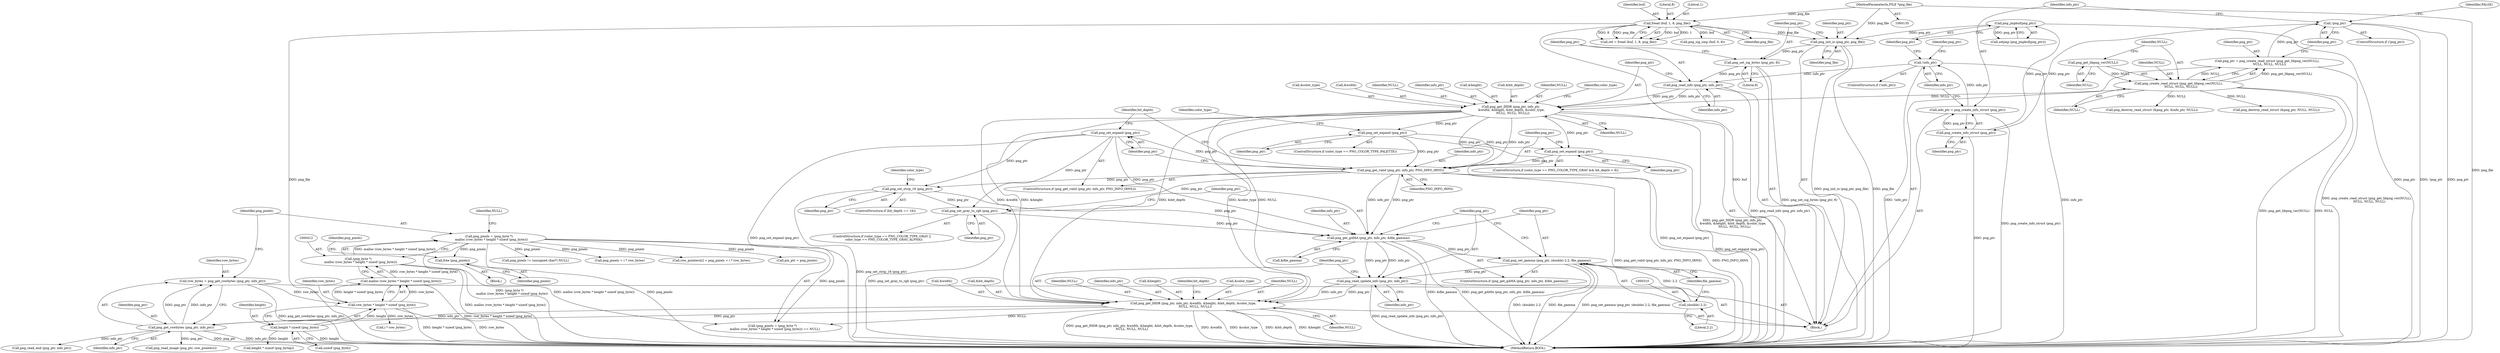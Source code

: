 digraph "0_Android_9d4853418ab2f754c2b63e091c29c5529b8b86ca_157@API" {
"1000449" [label="(Call,free (png_pixels))"];
"1000409" [label="(Call,png_pixels = (png_byte *)\n     malloc (row_bytes * height * sizeof (png_byte)))"];
"1000411" [label="(Call,(png_byte *)\n     malloc (row_bytes * height * sizeof (png_byte)))"];
"1000413" [label="(Call,malloc (row_bytes * height * sizeof (png_byte)))"];
"1000414" [label="(Call,row_bytes * height * sizeof (png_byte))"];
"1000402" [label="(Call,row_bytes = png_get_rowbytes (png_ptr, info_ptr))"];
"1000404" [label="(Call,png_get_rowbytes (png_ptr, info_ptr))"];
"1000316" [label="(Call,png_get_IHDR (png_ptr, info_ptr, &width, &height, &bit_depth, &color_type,\n    NULL, NULL, NULL))"];
"1000313" [label="(Call,png_read_update_info (png_ptr, info_ptr))"];
"1000302" [label="(Call,png_get_gAMA (png_ptr, info_ptr, &file_gamma))"];
"1000283" [label="(Call,png_set_expand (png_ptr))"];
"1000279" [label="(Call,png_get_valid (png_ptr, info_ptr, PNG_INFO_tRNS))"];
"1000266" [label="(Call,png_set_expand (png_ptr))"];
"1000248" [label="(Call,png_get_IHDR (png_ptr, info_ptr,\n &width, &height, &bit_depth, &color_type,\n    NULL, NULL, NULL))"];
"1000245" [label="(Call,png_read_info (png_ptr, info_ptr))"];
"1000242" [label="(Call,png_set_sig_bytes (png_ptr, 8))"];
"1000239" [label="(Call,png_init_io (png_ptr, png_file))"];
"1000228" [label="(Call,png_jmpbuf(png_ptr))"];
"1000213" [label="(Call,png_create_info_struct (png_ptr))"];
"1000207" [label="(Call,!png_ptr)"];
"1000198" [label="(Call,png_ptr = png_create_read_struct (png_get_libpng_ver(NULL),\n     NULL, NULL, NULL))"];
"1000200" [label="(Call,png_create_read_struct (png_get_libpng_ver(NULL),\n     NULL, NULL, NULL))"];
"1000201" [label="(Call,png_get_libpng_ver(NULL))"];
"1000177" [label="(Call,fread (buf, 1, 8, png_file))"];
"1000136" [label="(MethodParameterIn,FILE *png_file)"];
"1000216" [label="(Call,!info_ptr)"];
"1000211" [label="(Call,info_ptr = png_create_info_struct (png_ptr))"];
"1000276" [label="(Call,png_set_expand (png_ptr))"];
"1000299" [label="(Call,png_set_gray_to_rgb (png_ptr))"];
"1000289" [label="(Call,png_set_strip_16 (png_ptr))"];
"1000307" [label="(Call,png_set_gamma (png_ptr, (double) 2.2, file_gamma))"];
"1000309" [label="(Call,(double) 2.2)"];
"1000416" [label="(Call,height * sizeof (png_byte))"];
"1000249" [label="(Identifier,png_ptr)"];
"1000308" [label="(Identifier,png_ptr)"];
"1000199" [label="(Identifier,png_ptr)"];
"1000243" [label="(Identifier,png_ptr)"];
"1000402" [label="(Call,row_bytes = png_get_rowbytes (png_ptr, info_ptr))"];
"1000180" [label="(Literal,8)"];
"1000449" [label="(Call,free (png_pixels))"];
"1000207" [label="(Call,!png_ptr)"];
"1000304" [label="(Identifier,info_ptr)"];
"1000175" [label="(Call,ret = fread (buf, 1, 8, png_file))"];
"1000313" [label="(Call,png_read_update_info (png_ptr, info_ptr))"];
"1000415" [label="(Identifier,row_bytes)"];
"1000403" [label="(Identifier,row_bytes)"];
"1000271" [label="(Identifier,color_type)"];
"1000314" [label="(Identifier,png_ptr)"];
"1000309" [label="(Call,(double) 2.2)"];
"1000290" [label="(Identifier,png_ptr)"];
"1000285" [label="(ControlStructure,if (bit_depth == 16))"];
"1000307" [label="(Call,png_set_gamma (png_ptr, (double) 2.2, file_gamma))"];
"1000206" [label="(ControlStructure,if (!png_ptr))"];
"1000479" [label="(Call,png_read_end (png_ptr, info_ptr))"];
"1000418" [label="(Call,sizeof (png_byte))"];
"1000437" [label="(Call,height * sizeof (png_bytep))"];
"1000277" [label="(Identifier,png_ptr)"];
"1000204" [label="(Identifier,NULL)"];
"1000302" [label="(Call,png_get_gAMA (png_ptr, info_ptr, &file_gamma))"];
"1000405" [label="(Identifier,png_ptr)"];
"1000179" [label="(Literal,1)"];
"1000136" [label="(MethodParameterIn,FILE *png_file)"];
"1000266" [label="(Call,png_set_expand (png_ptr))"];
"1000212" [label="(Identifier,info_ptr)"];
"1000205" [label="(Identifier,NULL)"];
"1000413" [label="(Call,malloc (row_bytes * height * sizeof (png_byte)))"];
"1000253" [label="(Call,&height)"];
"1000311" [label="(Literal,2.2)"];
"1000178" [label="(Identifier,buf)"];
"1000319" [label="(Call,&width)"];
"1000255" [label="(Call,&bit_depth)"];
"1000323" [label="(Call,&bit_depth)"];
"1000227" [label="(Call,setjmp (png_jmpbuf(png_ptr)))"];
"1000450" [label="(Identifier,png_pixels)"];
"1000200" [label="(Call,png_create_read_struct (png_get_libpng_ver(NULL),\n     NULL, NULL, NULL))"];
"1000216" [label="(Call,!info_ptr)"];
"1000246" [label="(Identifier,png_ptr)"];
"1000231" [label="(Call,png_destroy_read_struct (&png_ptr, &info_ptr, NULL))"];
"1000259" [label="(Identifier,NULL)"];
"1000217" [label="(Identifier,info_ptr)"];
"1000280" [label="(Identifier,png_ptr)"];
"1000201" [label="(Call,png_get_libpng_ver(NULL))"];
"1000329" [label="(Identifier,NULL)"];
"1000417" [label="(Identifier,height)"];
"1000268" [label="(ControlStructure,if (color_type == PNG_COLOR_TYPE_GRAY && bit_depth < 8))"];
"1000312" [label="(Identifier,file_gamma)"];
"1000279" [label="(Call,png_get_valid (png_ptr, info_ptr, PNG_INFO_tRNS))"];
"1000244" [label="(Literal,8)"];
"1000332" [label="(Identifier,bit_depth)"];
"1000315" [label="(Identifier,info_ptr)"];
"1000299" [label="(Call,png_set_gray_to_rgb (png_ptr))"];
"1000221" [label="(Identifier,png_ptr)"];
"1000264" [label="(Identifier,color_type)"];
"1000325" [label="(Call,&color_type)"];
"1000240" [label="(Identifier,png_ptr)"];
"1000141" [label="(Block,)"];
"1000328" [label="(Identifier,NULL)"];
"1000276" [label="(Call,png_set_expand (png_ptr))"];
"1000300" [label="(Identifier,png_ptr)"];
"1000190" [label="(Call,png_sig_cmp (buf, 0, 8))"];
"1000411" [label="(Call,(png_byte *)\n     malloc (row_bytes * height * sizeof (png_byte)))"];
"1000408" [label="(Call,(png_pixels = (png_byte *)\n     malloc (row_bytes * height * sizeof (png_byte))) == NULL)"];
"1000208" [label="(Identifier,png_ptr)"];
"1000257" [label="(Call,&color_type)"];
"1000211" [label="(Call,info_ptr = png_create_info_struct (png_ptr))"];
"1000406" [label="(Identifier,info_ptr)"];
"1000241" [label="(Identifier,png_file)"];
"1000294" [label="(Identifier,color_type)"];
"1000198" [label="(Call,png_ptr = png_create_read_struct (png_get_libpng_ver(NULL),\n     NULL, NULL, NULL))"];
"1000239" [label="(Call,png_init_io (png_ptr, png_file))"];
"1000210" [label="(Identifier,FALSE)"];
"1000317" [label="(Identifier,png_ptr)"];
"1000442" [label="(Block,)"];
"1000214" [label="(Identifier,png_ptr)"];
"1000203" [label="(Identifier,NULL)"];
"1000177" [label="(Call,fread (buf, 1, 8, png_file))"];
"1000316" [label="(Call,png_get_IHDR (png_ptr, info_ptr, &width, &height, &bit_depth, &color_type,\n    NULL, NULL, NULL))"];
"1000202" [label="(Identifier,NULL)"];
"1000248" [label="(Call,png_get_IHDR (png_ptr, info_ptr,\n &width, &height, &bit_depth, &color_type,\n    NULL, NULL, NULL))"];
"1000305" [label="(Call,&file_gamma)"];
"1000327" [label="(Identifier,NULL)"];
"1000420" [label="(Identifier,NULL)"];
"1000452" [label="(Identifier,png_pixels)"];
"1000773" [label="(Call,png_pixels != (unsigned char*) NULL)"];
"1000471" [label="(Call,png_pixels + i * row_bytes)"];
"1000283" [label="(Call,png_set_expand (png_ptr))"];
"1000247" [label="(Identifier,info_ptr)"];
"1000476" [label="(Call,png_read_image (png_ptr, row_pointers))"];
"1000219" [label="(Call,png_destroy_read_struct (&png_ptr, NULL, NULL))"];
"1000410" [label="(Identifier,png_pixels)"];
"1000267" [label="(Identifier,png_ptr)"];
"1000291" [label="(ControlStructure,if (color_type == PNG_COLOR_TYPE_GRAY ||\n    color_type == PNG_COLOR_TYPE_GRAY_ALPHA))"];
"1000303" [label="(Identifier,png_ptr)"];
"1000278" [label="(ControlStructure,if (png_get_valid (png_ptr, info_ptr, PNG_INFO_tRNS)))"];
"1000242" [label="(Call,png_set_sig_bytes (png_ptr, 8))"];
"1000251" [label="(Call,&width)"];
"1000284" [label="(Identifier,png_ptr)"];
"1000213" [label="(Call,png_create_info_struct (png_ptr))"];
"1000260" [label="(Identifier,NULL)"];
"1000262" [label="(ControlStructure,if (color_type == PNG_COLOR_TYPE_PALETTE))"];
"1000301" [label="(ControlStructure,if (png_get_gAMA (png_ptr, info_ptr, &file_gamma)))"];
"1000318" [label="(Identifier,info_ptr)"];
"1000281" [label="(Identifier,info_ptr)"];
"1000282" [label="(Identifier,PNG_INFO_tRNS)"];
"1000287" [label="(Identifier,bit_depth)"];
"1000467" [label="(Call,row_pointers[i] = png_pixels + i * row_bytes)"];
"1000598" [label="(Call,pix_ptr = png_pixels)"];
"1000228" [label="(Call,png_jmpbuf(png_ptr))"];
"1000289" [label="(Call,png_set_strip_16 (png_ptr))"];
"1000414" [label="(Call,row_bytes * height * sizeof (png_byte))"];
"1000261" [label="(Identifier,NULL)"];
"1000404" [label="(Call,png_get_rowbytes (png_ptr, info_ptr))"];
"1000321" [label="(Call,&height)"];
"1000245" [label="(Call,png_read_info (png_ptr, info_ptr))"];
"1000181" [label="(Identifier,png_file)"];
"1000250" [label="(Identifier,info_ptr)"];
"1000782" [label="(MethodReturn,BOOL)"];
"1000416" [label="(Call,height * sizeof (png_byte))"];
"1000473" [label="(Call,i * row_bytes)"];
"1000409" [label="(Call,png_pixels = (png_byte *)\n     malloc (row_bytes * height * sizeof (png_byte)))"];
"1000215" [label="(ControlStructure,if (!info_ptr))"];
"1000229" [label="(Identifier,png_ptr)"];
"1000449" -> "1000442"  [label="AST: "];
"1000449" -> "1000450"  [label="CFG: "];
"1000450" -> "1000449"  [label="AST: "];
"1000452" -> "1000449"  [label="CFG: "];
"1000409" -> "1000449"  [label="DDG: png_pixels"];
"1000409" -> "1000408"  [label="AST: "];
"1000409" -> "1000411"  [label="CFG: "];
"1000410" -> "1000409"  [label="AST: "];
"1000411" -> "1000409"  [label="AST: "];
"1000420" -> "1000409"  [label="CFG: "];
"1000409" -> "1000782"  [label="DDG: (png_byte *)\n     malloc (row_bytes * height * sizeof (png_byte))"];
"1000409" -> "1000782"  [label="DDG: png_pixels"];
"1000409" -> "1000408"  [label="DDG: png_pixels"];
"1000411" -> "1000409"  [label="DDG: malloc (row_bytes * height * sizeof (png_byte))"];
"1000409" -> "1000467"  [label="DDG: png_pixels"];
"1000409" -> "1000471"  [label="DDG: png_pixels"];
"1000409" -> "1000598"  [label="DDG: png_pixels"];
"1000409" -> "1000773"  [label="DDG: png_pixels"];
"1000411" -> "1000413"  [label="CFG: "];
"1000412" -> "1000411"  [label="AST: "];
"1000413" -> "1000411"  [label="AST: "];
"1000411" -> "1000782"  [label="DDG: malloc (row_bytes * height * sizeof (png_byte))"];
"1000411" -> "1000408"  [label="DDG: malloc (row_bytes * height * sizeof (png_byte))"];
"1000413" -> "1000411"  [label="DDG: row_bytes * height * sizeof (png_byte)"];
"1000413" -> "1000414"  [label="CFG: "];
"1000414" -> "1000413"  [label="AST: "];
"1000413" -> "1000782"  [label="DDG: row_bytes * height * sizeof (png_byte)"];
"1000414" -> "1000413"  [label="DDG: row_bytes"];
"1000414" -> "1000413"  [label="DDG: height * sizeof (png_byte)"];
"1000414" -> "1000416"  [label="CFG: "];
"1000415" -> "1000414"  [label="AST: "];
"1000416" -> "1000414"  [label="AST: "];
"1000414" -> "1000782"  [label="DDG: height * sizeof (png_byte)"];
"1000414" -> "1000782"  [label="DDG: row_bytes"];
"1000402" -> "1000414"  [label="DDG: row_bytes"];
"1000416" -> "1000414"  [label="DDG: height"];
"1000414" -> "1000473"  [label="DDG: row_bytes"];
"1000402" -> "1000141"  [label="AST: "];
"1000402" -> "1000404"  [label="CFG: "];
"1000403" -> "1000402"  [label="AST: "];
"1000404" -> "1000402"  [label="AST: "];
"1000410" -> "1000402"  [label="CFG: "];
"1000402" -> "1000782"  [label="DDG: png_get_rowbytes (png_ptr, info_ptr)"];
"1000404" -> "1000402"  [label="DDG: png_ptr"];
"1000404" -> "1000402"  [label="DDG: info_ptr"];
"1000404" -> "1000406"  [label="CFG: "];
"1000405" -> "1000404"  [label="AST: "];
"1000406" -> "1000404"  [label="AST: "];
"1000404" -> "1000782"  [label="DDG: png_ptr"];
"1000404" -> "1000782"  [label="DDG: info_ptr"];
"1000316" -> "1000404"  [label="DDG: png_ptr"];
"1000316" -> "1000404"  [label="DDG: info_ptr"];
"1000404" -> "1000476"  [label="DDG: png_ptr"];
"1000404" -> "1000479"  [label="DDG: info_ptr"];
"1000316" -> "1000141"  [label="AST: "];
"1000316" -> "1000329"  [label="CFG: "];
"1000317" -> "1000316"  [label="AST: "];
"1000318" -> "1000316"  [label="AST: "];
"1000319" -> "1000316"  [label="AST: "];
"1000321" -> "1000316"  [label="AST: "];
"1000323" -> "1000316"  [label="AST: "];
"1000325" -> "1000316"  [label="AST: "];
"1000327" -> "1000316"  [label="AST: "];
"1000328" -> "1000316"  [label="AST: "];
"1000329" -> "1000316"  [label="AST: "];
"1000332" -> "1000316"  [label="CFG: "];
"1000316" -> "1000782"  [label="DDG: png_get_IHDR (png_ptr, info_ptr, &width, &height, &bit_depth, &color_type,\n    NULL, NULL, NULL)"];
"1000316" -> "1000782"  [label="DDG: &width"];
"1000316" -> "1000782"  [label="DDG: &color_type"];
"1000316" -> "1000782"  [label="DDG: &bit_depth"];
"1000316" -> "1000782"  [label="DDG: &height"];
"1000313" -> "1000316"  [label="DDG: png_ptr"];
"1000313" -> "1000316"  [label="DDG: info_ptr"];
"1000248" -> "1000316"  [label="DDG: &width"];
"1000248" -> "1000316"  [label="DDG: &height"];
"1000248" -> "1000316"  [label="DDG: &bit_depth"];
"1000248" -> "1000316"  [label="DDG: &color_type"];
"1000248" -> "1000316"  [label="DDG: NULL"];
"1000316" -> "1000408"  [label="DDG: NULL"];
"1000313" -> "1000141"  [label="AST: "];
"1000313" -> "1000315"  [label="CFG: "];
"1000314" -> "1000313"  [label="AST: "];
"1000315" -> "1000313"  [label="AST: "];
"1000317" -> "1000313"  [label="CFG: "];
"1000313" -> "1000782"  [label="DDG: png_read_update_info (png_ptr, info_ptr)"];
"1000302" -> "1000313"  [label="DDG: png_ptr"];
"1000302" -> "1000313"  [label="DDG: info_ptr"];
"1000307" -> "1000313"  [label="DDG: png_ptr"];
"1000302" -> "1000301"  [label="AST: "];
"1000302" -> "1000305"  [label="CFG: "];
"1000303" -> "1000302"  [label="AST: "];
"1000304" -> "1000302"  [label="AST: "];
"1000305" -> "1000302"  [label="AST: "];
"1000308" -> "1000302"  [label="CFG: "];
"1000314" -> "1000302"  [label="CFG: "];
"1000302" -> "1000782"  [label="DDG: &file_gamma"];
"1000302" -> "1000782"  [label="DDG: png_get_gAMA (png_ptr, info_ptr, &file_gamma)"];
"1000283" -> "1000302"  [label="DDG: png_ptr"];
"1000299" -> "1000302"  [label="DDG: png_ptr"];
"1000289" -> "1000302"  [label="DDG: png_ptr"];
"1000279" -> "1000302"  [label="DDG: png_ptr"];
"1000279" -> "1000302"  [label="DDG: info_ptr"];
"1000302" -> "1000307"  [label="DDG: png_ptr"];
"1000283" -> "1000278"  [label="AST: "];
"1000283" -> "1000284"  [label="CFG: "];
"1000284" -> "1000283"  [label="AST: "];
"1000287" -> "1000283"  [label="CFG: "];
"1000283" -> "1000782"  [label="DDG: png_set_expand (png_ptr)"];
"1000279" -> "1000283"  [label="DDG: png_ptr"];
"1000283" -> "1000289"  [label="DDG: png_ptr"];
"1000283" -> "1000299"  [label="DDG: png_ptr"];
"1000279" -> "1000278"  [label="AST: "];
"1000279" -> "1000282"  [label="CFG: "];
"1000280" -> "1000279"  [label="AST: "];
"1000281" -> "1000279"  [label="AST: "];
"1000282" -> "1000279"  [label="AST: "];
"1000284" -> "1000279"  [label="CFG: "];
"1000287" -> "1000279"  [label="CFG: "];
"1000279" -> "1000782"  [label="DDG: PNG_INFO_tRNS"];
"1000279" -> "1000782"  [label="DDG: png_get_valid (png_ptr, info_ptr, PNG_INFO_tRNS)"];
"1000266" -> "1000279"  [label="DDG: png_ptr"];
"1000276" -> "1000279"  [label="DDG: png_ptr"];
"1000248" -> "1000279"  [label="DDG: png_ptr"];
"1000248" -> "1000279"  [label="DDG: info_ptr"];
"1000279" -> "1000289"  [label="DDG: png_ptr"];
"1000279" -> "1000299"  [label="DDG: png_ptr"];
"1000266" -> "1000262"  [label="AST: "];
"1000266" -> "1000267"  [label="CFG: "];
"1000267" -> "1000266"  [label="AST: "];
"1000271" -> "1000266"  [label="CFG: "];
"1000266" -> "1000782"  [label="DDG: png_set_expand (png_ptr)"];
"1000248" -> "1000266"  [label="DDG: png_ptr"];
"1000266" -> "1000276"  [label="DDG: png_ptr"];
"1000248" -> "1000141"  [label="AST: "];
"1000248" -> "1000261"  [label="CFG: "];
"1000249" -> "1000248"  [label="AST: "];
"1000250" -> "1000248"  [label="AST: "];
"1000251" -> "1000248"  [label="AST: "];
"1000253" -> "1000248"  [label="AST: "];
"1000255" -> "1000248"  [label="AST: "];
"1000257" -> "1000248"  [label="AST: "];
"1000259" -> "1000248"  [label="AST: "];
"1000260" -> "1000248"  [label="AST: "];
"1000261" -> "1000248"  [label="AST: "];
"1000264" -> "1000248"  [label="CFG: "];
"1000248" -> "1000782"  [label="DDG: png_get_IHDR (png_ptr, info_ptr,\n &width, &height, &bit_depth, &color_type,\n    NULL, NULL, NULL)"];
"1000245" -> "1000248"  [label="DDG: png_ptr"];
"1000245" -> "1000248"  [label="DDG: info_ptr"];
"1000200" -> "1000248"  [label="DDG: NULL"];
"1000248" -> "1000276"  [label="DDG: png_ptr"];
"1000245" -> "1000141"  [label="AST: "];
"1000245" -> "1000247"  [label="CFG: "];
"1000246" -> "1000245"  [label="AST: "];
"1000247" -> "1000245"  [label="AST: "];
"1000249" -> "1000245"  [label="CFG: "];
"1000245" -> "1000782"  [label="DDG: png_read_info (png_ptr, info_ptr)"];
"1000242" -> "1000245"  [label="DDG: png_ptr"];
"1000216" -> "1000245"  [label="DDG: info_ptr"];
"1000242" -> "1000141"  [label="AST: "];
"1000242" -> "1000244"  [label="CFG: "];
"1000243" -> "1000242"  [label="AST: "];
"1000244" -> "1000242"  [label="AST: "];
"1000246" -> "1000242"  [label="CFG: "];
"1000242" -> "1000782"  [label="DDG: png_set_sig_bytes (png_ptr, 8)"];
"1000239" -> "1000242"  [label="DDG: png_ptr"];
"1000239" -> "1000141"  [label="AST: "];
"1000239" -> "1000241"  [label="CFG: "];
"1000240" -> "1000239"  [label="AST: "];
"1000241" -> "1000239"  [label="AST: "];
"1000243" -> "1000239"  [label="CFG: "];
"1000239" -> "1000782"  [label="DDG: png_init_io (png_ptr, png_file)"];
"1000239" -> "1000782"  [label="DDG: png_file"];
"1000228" -> "1000239"  [label="DDG: png_ptr"];
"1000177" -> "1000239"  [label="DDG: png_file"];
"1000136" -> "1000239"  [label="DDG: png_file"];
"1000228" -> "1000227"  [label="AST: "];
"1000228" -> "1000229"  [label="CFG: "];
"1000229" -> "1000228"  [label="AST: "];
"1000227" -> "1000228"  [label="CFG: "];
"1000228" -> "1000782"  [label="DDG: png_ptr"];
"1000228" -> "1000227"  [label="DDG: png_ptr"];
"1000213" -> "1000228"  [label="DDG: png_ptr"];
"1000213" -> "1000211"  [label="AST: "];
"1000213" -> "1000214"  [label="CFG: "];
"1000214" -> "1000213"  [label="AST: "];
"1000211" -> "1000213"  [label="CFG: "];
"1000213" -> "1000782"  [label="DDG: png_ptr"];
"1000213" -> "1000211"  [label="DDG: png_ptr"];
"1000207" -> "1000213"  [label="DDG: png_ptr"];
"1000207" -> "1000206"  [label="AST: "];
"1000207" -> "1000208"  [label="CFG: "];
"1000208" -> "1000207"  [label="AST: "];
"1000210" -> "1000207"  [label="CFG: "];
"1000212" -> "1000207"  [label="CFG: "];
"1000207" -> "1000782"  [label="DDG: png_ptr"];
"1000207" -> "1000782"  [label="DDG: !png_ptr"];
"1000198" -> "1000207"  [label="DDG: png_ptr"];
"1000198" -> "1000141"  [label="AST: "];
"1000198" -> "1000200"  [label="CFG: "];
"1000199" -> "1000198"  [label="AST: "];
"1000200" -> "1000198"  [label="AST: "];
"1000208" -> "1000198"  [label="CFG: "];
"1000198" -> "1000782"  [label="DDG: png_create_read_struct (png_get_libpng_ver(NULL),\n     NULL, NULL, NULL)"];
"1000200" -> "1000198"  [label="DDG: png_get_libpng_ver(NULL)"];
"1000200" -> "1000198"  [label="DDG: NULL"];
"1000200" -> "1000205"  [label="CFG: "];
"1000201" -> "1000200"  [label="AST: "];
"1000203" -> "1000200"  [label="AST: "];
"1000204" -> "1000200"  [label="AST: "];
"1000205" -> "1000200"  [label="AST: "];
"1000200" -> "1000782"  [label="DDG: png_get_libpng_ver(NULL)"];
"1000200" -> "1000782"  [label="DDG: NULL"];
"1000201" -> "1000200"  [label="DDG: NULL"];
"1000200" -> "1000219"  [label="DDG: NULL"];
"1000200" -> "1000231"  [label="DDG: NULL"];
"1000201" -> "1000202"  [label="CFG: "];
"1000202" -> "1000201"  [label="AST: "];
"1000203" -> "1000201"  [label="CFG: "];
"1000177" -> "1000175"  [label="AST: "];
"1000177" -> "1000181"  [label="CFG: "];
"1000178" -> "1000177"  [label="AST: "];
"1000179" -> "1000177"  [label="AST: "];
"1000180" -> "1000177"  [label="AST: "];
"1000181" -> "1000177"  [label="AST: "];
"1000175" -> "1000177"  [label="CFG: "];
"1000177" -> "1000782"  [label="DDG: buf"];
"1000177" -> "1000782"  [label="DDG: png_file"];
"1000177" -> "1000175"  [label="DDG: buf"];
"1000177" -> "1000175"  [label="DDG: 1"];
"1000177" -> "1000175"  [label="DDG: 8"];
"1000177" -> "1000175"  [label="DDG: png_file"];
"1000136" -> "1000177"  [label="DDG: png_file"];
"1000177" -> "1000190"  [label="DDG: buf"];
"1000136" -> "1000135"  [label="AST: "];
"1000136" -> "1000782"  [label="DDG: png_file"];
"1000216" -> "1000215"  [label="AST: "];
"1000216" -> "1000217"  [label="CFG: "];
"1000217" -> "1000216"  [label="AST: "];
"1000221" -> "1000216"  [label="CFG: "];
"1000229" -> "1000216"  [label="CFG: "];
"1000216" -> "1000782"  [label="DDG: !info_ptr"];
"1000216" -> "1000782"  [label="DDG: info_ptr"];
"1000211" -> "1000216"  [label="DDG: info_ptr"];
"1000211" -> "1000141"  [label="AST: "];
"1000212" -> "1000211"  [label="AST: "];
"1000217" -> "1000211"  [label="CFG: "];
"1000211" -> "1000782"  [label="DDG: png_create_info_struct (png_ptr)"];
"1000276" -> "1000268"  [label="AST: "];
"1000276" -> "1000277"  [label="CFG: "];
"1000277" -> "1000276"  [label="AST: "];
"1000280" -> "1000276"  [label="CFG: "];
"1000276" -> "1000782"  [label="DDG: png_set_expand (png_ptr)"];
"1000299" -> "1000291"  [label="AST: "];
"1000299" -> "1000300"  [label="CFG: "];
"1000300" -> "1000299"  [label="AST: "];
"1000303" -> "1000299"  [label="CFG: "];
"1000299" -> "1000782"  [label="DDG: png_set_gray_to_rgb (png_ptr)"];
"1000289" -> "1000299"  [label="DDG: png_ptr"];
"1000289" -> "1000285"  [label="AST: "];
"1000289" -> "1000290"  [label="CFG: "];
"1000290" -> "1000289"  [label="AST: "];
"1000294" -> "1000289"  [label="CFG: "];
"1000289" -> "1000782"  [label="DDG: png_set_strip_16 (png_ptr)"];
"1000307" -> "1000301"  [label="AST: "];
"1000307" -> "1000312"  [label="CFG: "];
"1000308" -> "1000307"  [label="AST: "];
"1000309" -> "1000307"  [label="AST: "];
"1000312" -> "1000307"  [label="AST: "];
"1000314" -> "1000307"  [label="CFG: "];
"1000307" -> "1000782"  [label="DDG: (double) 2.2"];
"1000307" -> "1000782"  [label="DDG: file_gamma"];
"1000307" -> "1000782"  [label="DDG: png_set_gamma (png_ptr, (double) 2.2, file_gamma)"];
"1000309" -> "1000307"  [label="DDG: 2.2"];
"1000309" -> "1000311"  [label="CFG: "];
"1000310" -> "1000309"  [label="AST: "];
"1000311" -> "1000309"  [label="AST: "];
"1000312" -> "1000309"  [label="CFG: "];
"1000416" -> "1000418"  [label="CFG: "];
"1000417" -> "1000416"  [label="AST: "];
"1000418" -> "1000416"  [label="AST: "];
"1000416" -> "1000782"  [label="DDG: height"];
"1000416" -> "1000437"  [label="DDG: height"];
}
